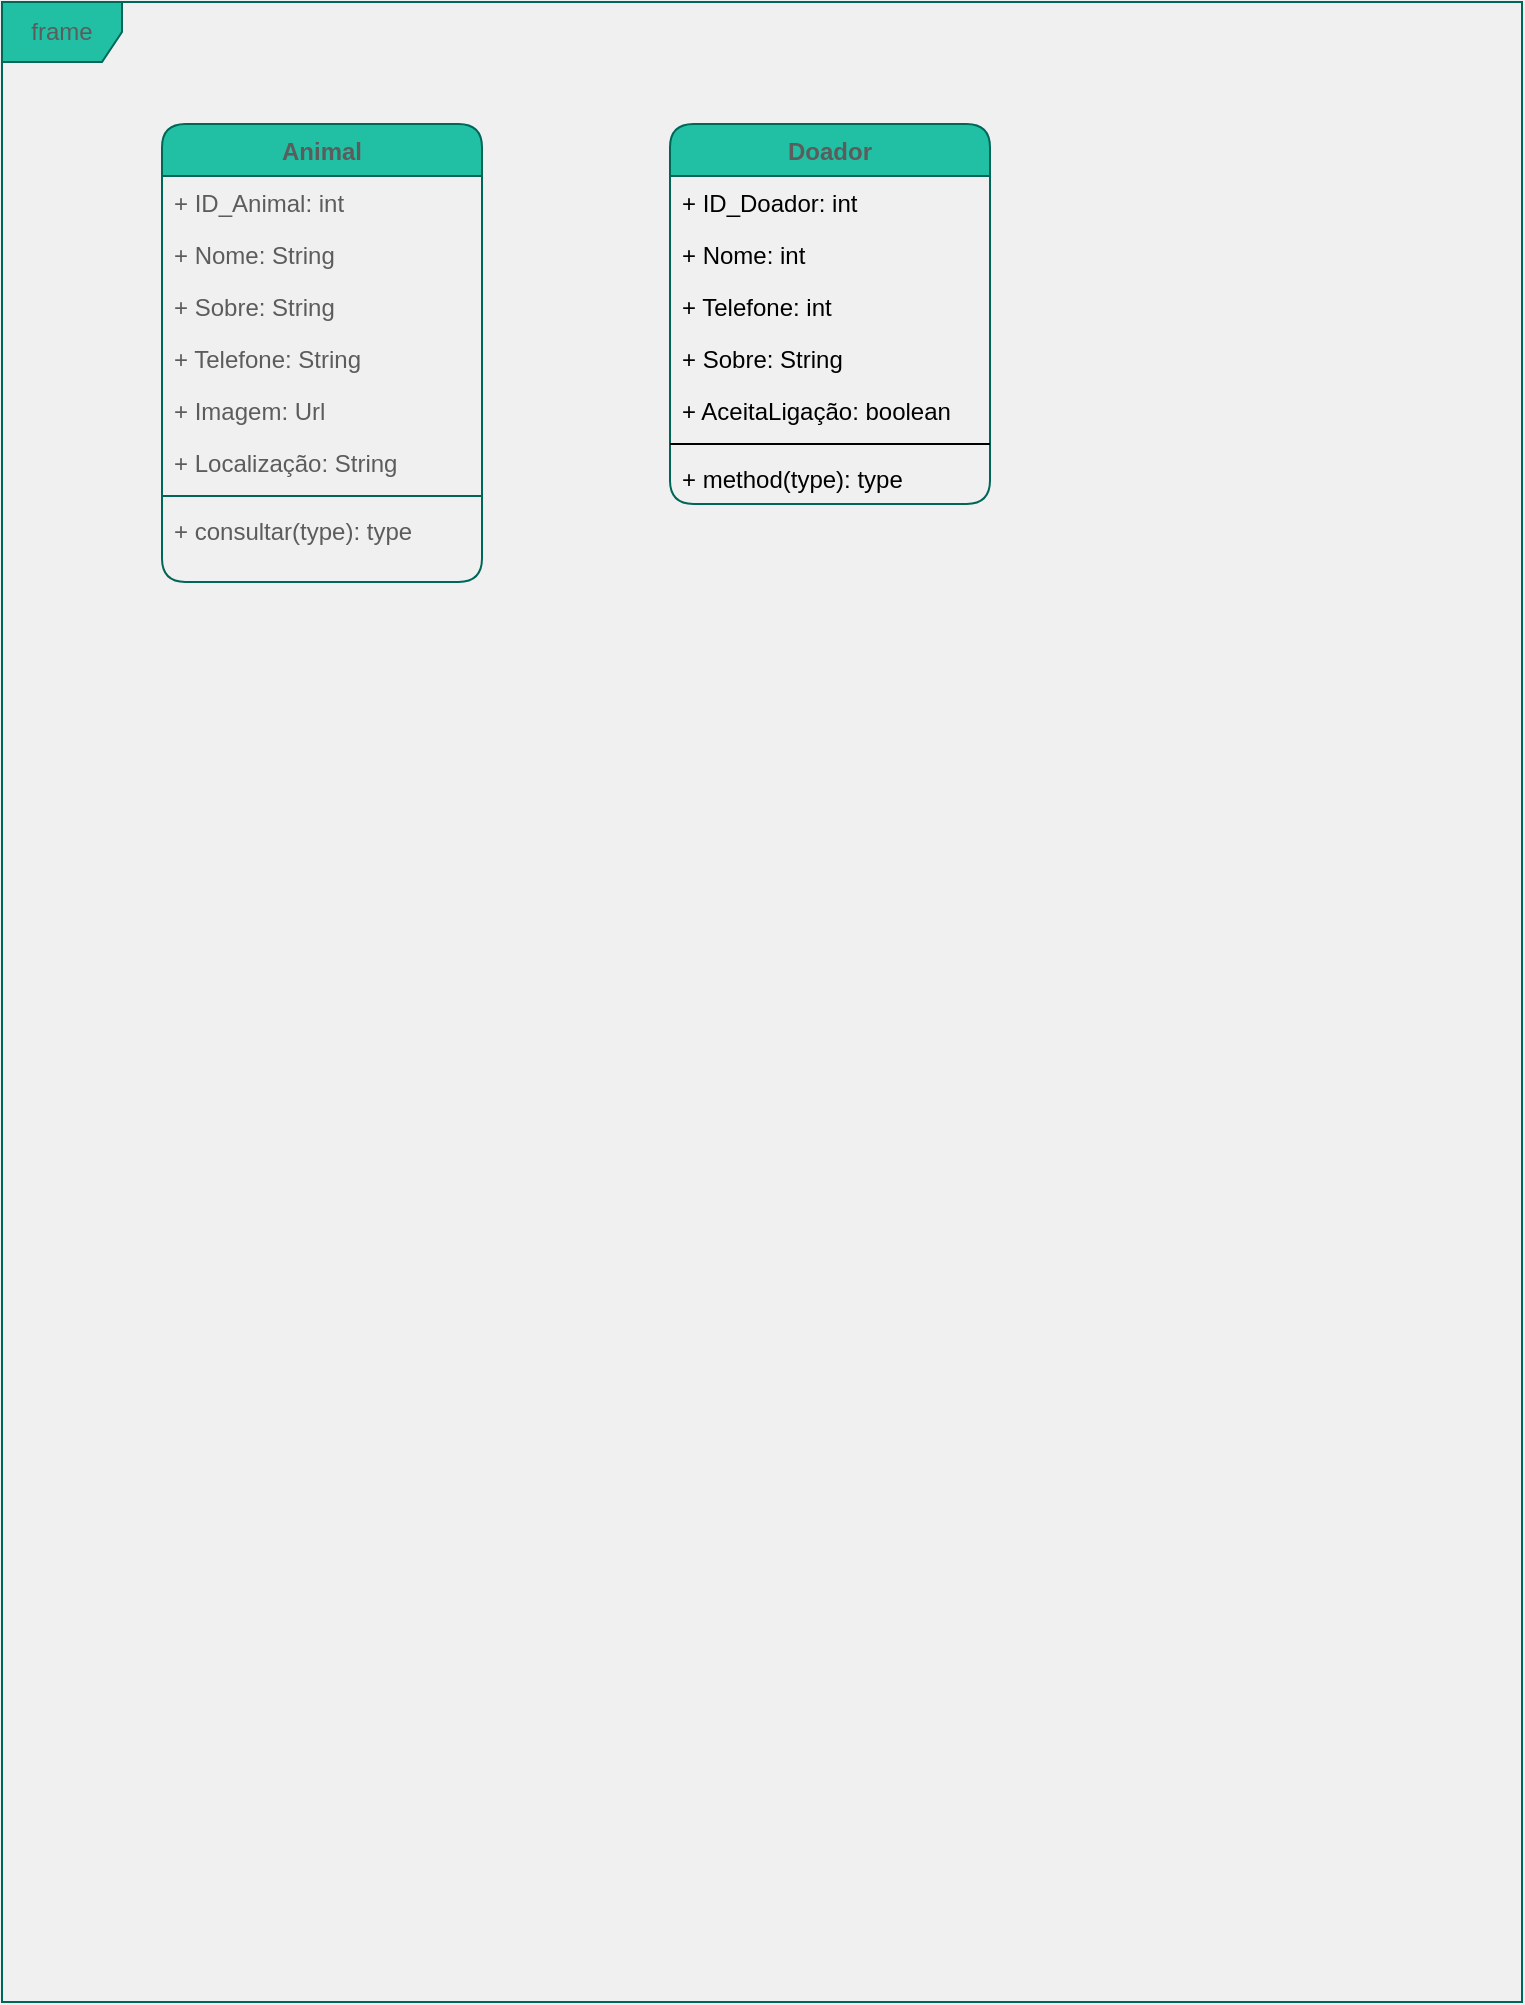 <mxfile version="13.8.7" type="github">
  <diagram name="Page-1" id="c4acf3e9-155e-7222-9cf6-157b1a14988f">
    <mxGraphModel dx="1038" dy="575" grid="0" gridSize="10" guides="1" tooltips="1" connect="1" arrows="1" fold="1" page="1" pageScale="1" pageWidth="850" pageHeight="1100" background="#F0F0F0" math="0" shadow="0">
      <root>
        <mxCell id="0" />
        <mxCell id="1" parent="0" />
        <mxCell id="QFPSDkb1MH5E7ZfXM2hv-5" value="frame" style="shape=umlFrame;whiteSpace=wrap;html=1;fillColor=#21C0A5;strokeColor=#006658;fontColor=#5C5C5C;rounded=1;" parent="1" vertex="1">
          <mxGeometry x="6" y="27" width="760" height="1000" as="geometry" />
        </mxCell>
        <mxCell id="QFPSDkb1MH5E7ZfXM2hv-6" value="Animal" style="swimlane;fontStyle=1;align=center;verticalAlign=top;childLayout=stackLayout;horizontal=1;startSize=26;horizontalStack=0;resizeParent=1;resizeParentMax=0;resizeLast=0;collapsible=1;marginBottom=0;fillColor=#21C0A5;strokeColor=#006658;fontColor=#5C5C5C;rounded=1;" parent="1" vertex="1">
          <mxGeometry x="86" y="88" width="160" height="229" as="geometry" />
        </mxCell>
        <mxCell id="QFPSDkb1MH5E7ZfXM2hv-7" value="+ ID_Animal: int" style="text;strokeColor=none;fillColor=none;align=left;verticalAlign=top;spacingLeft=4;spacingRight=4;overflow=hidden;rotatable=0;points=[[0,0.5],[1,0.5]];portConstraint=eastwest;fontColor=#5C5C5C;rounded=1;" parent="QFPSDkb1MH5E7ZfXM2hv-6" vertex="1">
          <mxGeometry y="26" width="160" height="26" as="geometry" />
        </mxCell>
        <mxCell id="QFPSDkb1MH5E7ZfXM2hv-12" value="+ Nome: String" style="text;strokeColor=none;fillColor=none;align=left;verticalAlign=top;spacingLeft=4;spacingRight=4;overflow=hidden;rotatable=0;points=[[0,0.5],[1,0.5]];portConstraint=eastwest;fontColor=#5C5C5C;rounded=1;" parent="QFPSDkb1MH5E7ZfXM2hv-6" vertex="1">
          <mxGeometry y="52" width="160" height="26" as="geometry" />
        </mxCell>
        <mxCell id="QFPSDkb1MH5E7ZfXM2hv-11" value="+ Sobre: String" style="text;strokeColor=none;fillColor=none;align=left;verticalAlign=top;spacingLeft=4;spacingRight=4;overflow=hidden;rotatable=0;points=[[0,0.5],[1,0.5]];portConstraint=eastwest;fontColor=#5C5C5C;rounded=1;" parent="QFPSDkb1MH5E7ZfXM2hv-6" vertex="1">
          <mxGeometry y="78" width="160" height="26" as="geometry" />
        </mxCell>
        <mxCell id="QFPSDkb1MH5E7ZfXM2hv-15" value="+ Telefone: String" style="text;strokeColor=none;fillColor=none;align=left;verticalAlign=top;spacingLeft=4;spacingRight=4;overflow=hidden;rotatable=0;points=[[0,0.5],[1,0.5]];portConstraint=eastwest;fontColor=#5C5C5C;rounded=1;" parent="QFPSDkb1MH5E7ZfXM2hv-6" vertex="1">
          <mxGeometry y="104" width="160" height="26" as="geometry" />
        </mxCell>
        <mxCell id="QFPSDkb1MH5E7ZfXM2hv-13" value="+ Imagem: Url" style="text;strokeColor=none;fillColor=none;align=left;verticalAlign=top;spacingLeft=4;spacingRight=4;overflow=hidden;rotatable=0;points=[[0,0.5],[1,0.5]];portConstraint=eastwest;fontColor=#5C5C5C;rounded=1;" parent="QFPSDkb1MH5E7ZfXM2hv-6" vertex="1">
          <mxGeometry y="130" width="160" height="26" as="geometry" />
        </mxCell>
        <mxCell id="QFPSDkb1MH5E7ZfXM2hv-14" value="+ Localização: String" style="text;strokeColor=none;fillColor=none;align=left;verticalAlign=top;spacingLeft=4;spacingRight=4;overflow=hidden;rotatable=0;points=[[0,0.5],[1,0.5]];portConstraint=eastwest;fontColor=#5C5C5C;rounded=1;" parent="QFPSDkb1MH5E7ZfXM2hv-6" vertex="1">
          <mxGeometry y="156" width="160" height="26" as="geometry" />
        </mxCell>
        <mxCell id="QFPSDkb1MH5E7ZfXM2hv-8" value="" style="line;strokeWidth=1;fillColor=none;align=left;verticalAlign=middle;spacingTop=-1;spacingLeft=3;spacingRight=3;rotatable=0;labelPosition=right;points=[];portConstraint=eastwest;strokeColor=#006658;fontColor=#5C5C5C;rounded=1;" parent="QFPSDkb1MH5E7ZfXM2hv-6" vertex="1">
          <mxGeometry y="182" width="160" height="8" as="geometry" />
        </mxCell>
        <mxCell id="QFPSDkb1MH5E7ZfXM2hv-9" value="+ consultar(type): type" style="text;strokeColor=none;fillColor=none;align=left;verticalAlign=top;spacingLeft=4;spacingRight=4;overflow=hidden;rotatable=0;points=[[0,0.5],[1,0.5]];portConstraint=eastwest;fontColor=#5C5C5C;rounded=1;" parent="QFPSDkb1MH5E7ZfXM2hv-6" vertex="1">
          <mxGeometry y="190" width="160" height="39" as="geometry" />
        </mxCell>
        <mxCell id="QFPSDkb1MH5E7ZfXM2hv-35" value="Doador" style="swimlane;fontStyle=1;align=center;verticalAlign=top;childLayout=stackLayout;horizontal=1;startSize=26;horizontalStack=0;resizeParent=1;resizeParentMax=0;resizeLast=0;collapsible=1;marginBottom=0;rounded=1;sketch=0;strokeColor=#006658;fillColor=#21C0A5;fontColor=#5C5C5C;" parent="1" vertex="1">
          <mxGeometry x="340" y="88" width="160" height="190" as="geometry" />
        </mxCell>
        <mxCell id="QFPSDkb1MH5E7ZfXM2hv-36" value="+ ID_Doador: int" style="text;strokeColor=none;fillColor=none;align=left;verticalAlign=top;spacingLeft=4;spacingRight=4;overflow=hidden;rotatable=0;points=[[0,0.5],[1,0.5]];portConstraint=eastwest;" parent="QFPSDkb1MH5E7ZfXM2hv-35" vertex="1">
          <mxGeometry y="26" width="160" height="26" as="geometry" />
        </mxCell>
        <mxCell id="QFPSDkb1MH5E7ZfXM2hv-39" value="+ Nome: int" style="text;strokeColor=none;fillColor=none;align=left;verticalAlign=top;spacingLeft=4;spacingRight=4;overflow=hidden;rotatable=0;points=[[0,0.5],[1,0.5]];portConstraint=eastwest;" parent="QFPSDkb1MH5E7ZfXM2hv-35" vertex="1">
          <mxGeometry y="52" width="160" height="26" as="geometry" />
        </mxCell>
        <mxCell id="QFPSDkb1MH5E7ZfXM2hv-40" value="+ Telefone: int" style="text;strokeColor=none;fillColor=none;align=left;verticalAlign=top;spacingLeft=4;spacingRight=4;overflow=hidden;rotatable=0;points=[[0,0.5],[1,0.5]];portConstraint=eastwest;" parent="QFPSDkb1MH5E7ZfXM2hv-35" vertex="1">
          <mxGeometry y="78" width="160" height="26" as="geometry" />
        </mxCell>
        <mxCell id="QFPSDkb1MH5E7ZfXM2hv-41" value="+ Sobre: String" style="text;strokeColor=none;fillColor=none;align=left;verticalAlign=top;spacingLeft=4;spacingRight=4;overflow=hidden;rotatable=0;points=[[0,0.5],[1,0.5]];portConstraint=eastwest;" parent="QFPSDkb1MH5E7ZfXM2hv-35" vertex="1">
          <mxGeometry y="104" width="160" height="26" as="geometry" />
        </mxCell>
        <mxCell id="QFPSDkb1MH5E7ZfXM2hv-42" value="+ AceitaLigação: boolean" style="text;strokeColor=none;fillColor=none;align=left;verticalAlign=top;spacingLeft=4;spacingRight=4;overflow=hidden;rotatable=0;points=[[0,0.5],[1,0.5]];portConstraint=eastwest;" parent="QFPSDkb1MH5E7ZfXM2hv-35" vertex="1">
          <mxGeometry y="130" width="160" height="26" as="geometry" />
        </mxCell>
        <mxCell id="QFPSDkb1MH5E7ZfXM2hv-37" value="" style="line;strokeWidth=1;fillColor=none;align=left;verticalAlign=middle;spacingTop=-1;spacingLeft=3;spacingRight=3;rotatable=0;labelPosition=right;points=[];portConstraint=eastwest;" parent="QFPSDkb1MH5E7ZfXM2hv-35" vertex="1">
          <mxGeometry y="156" width="160" height="8" as="geometry" />
        </mxCell>
        <mxCell id="QFPSDkb1MH5E7ZfXM2hv-38" value="+ method(type): type" style="text;strokeColor=none;fillColor=none;align=left;verticalAlign=top;spacingLeft=4;spacingRight=4;overflow=hidden;rotatable=0;points=[[0,0.5],[1,0.5]];portConstraint=eastwest;" parent="QFPSDkb1MH5E7ZfXM2hv-35" vertex="1">
          <mxGeometry y="164" width="160" height="26" as="geometry" />
        </mxCell>
      </root>
    </mxGraphModel>
  </diagram>
</mxfile>
